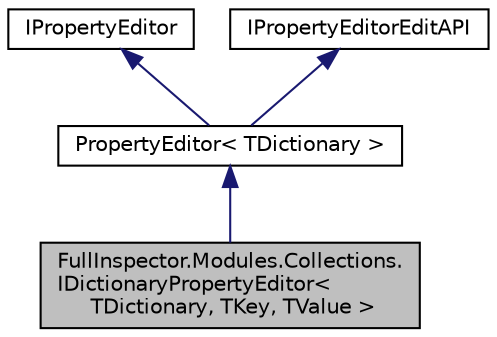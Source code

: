 digraph "FullInspector.Modules.Collections.IDictionaryPropertyEditor&lt; TDictionary, TKey, TValue &gt;"
{
  edge [fontname="Helvetica",fontsize="10",labelfontname="Helvetica",labelfontsize="10"];
  node [fontname="Helvetica",fontsize="10",shape=record];
  Node1 [label="FullInspector.Modules.Collections.\lIDictionaryPropertyEditor\<\l TDictionary, TKey, TValue \>",height=0.2,width=0.4,color="black", fillcolor="grey75", style="filled" fontcolor="black"];
  Node2 -> Node1 [dir="back",color="midnightblue",fontsize="10",style="solid",fontname="Helvetica"];
  Node2 [label="PropertyEditor\< TDictionary \>",height=0.2,width=0.4,color="black", fillcolor="white", style="filled",URL="$class_full_inspector_1_1_property_editor_3_01_t_element_01_4.html",tooltip="A property editor is the core editing abstraction used within FI. This allows for overriding of the d..."];
  Node3 -> Node2 [dir="back",color="midnightblue",fontsize="10",style="solid",fontname="Helvetica"];
  Node3 [label="IPropertyEditor",height=0.2,width=0.4,color="black", fillcolor="white", style="filled",URL="$interface_full_inspector_1_1_i_property_editor.html",tooltip="Marks an object as a property editor. "];
  Node4 -> Node2 [dir="back",color="midnightblue",fontsize="10",style="solid",fontname="Helvetica"];
  Node4 [label="IPropertyEditorEditAPI",height=0.2,width=0.4,color="black", fillcolor="white", style="filled",URL="$interface_full_inspector_1_1_i_property_editor_edit_a_p_i.html",tooltip="This is the core editing API that property editors use. We split the editing API and the IPropertyEdi..."];
}
